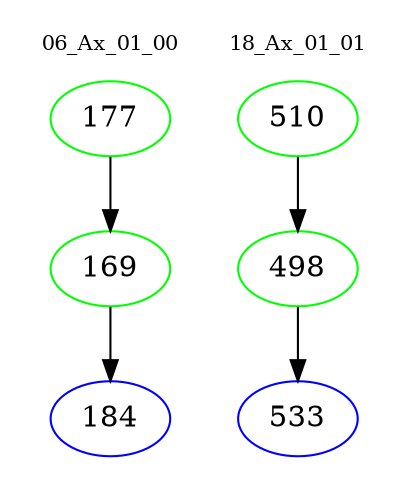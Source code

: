 digraph{
subgraph cluster_0 {
color = white
label = "06_Ax_01_00";
fontsize=10;
T0_177 [label="177", color="green"]
T0_177 -> T0_169 [color="black"]
T0_169 [label="169", color="green"]
T0_169 -> T0_184 [color="black"]
T0_184 [label="184", color="blue"]
}
subgraph cluster_1 {
color = white
label = "18_Ax_01_01";
fontsize=10;
T1_510 [label="510", color="green"]
T1_510 -> T1_498 [color="black"]
T1_498 [label="498", color="green"]
T1_498 -> T1_533 [color="black"]
T1_533 [label="533", color="blue"]
}
}

